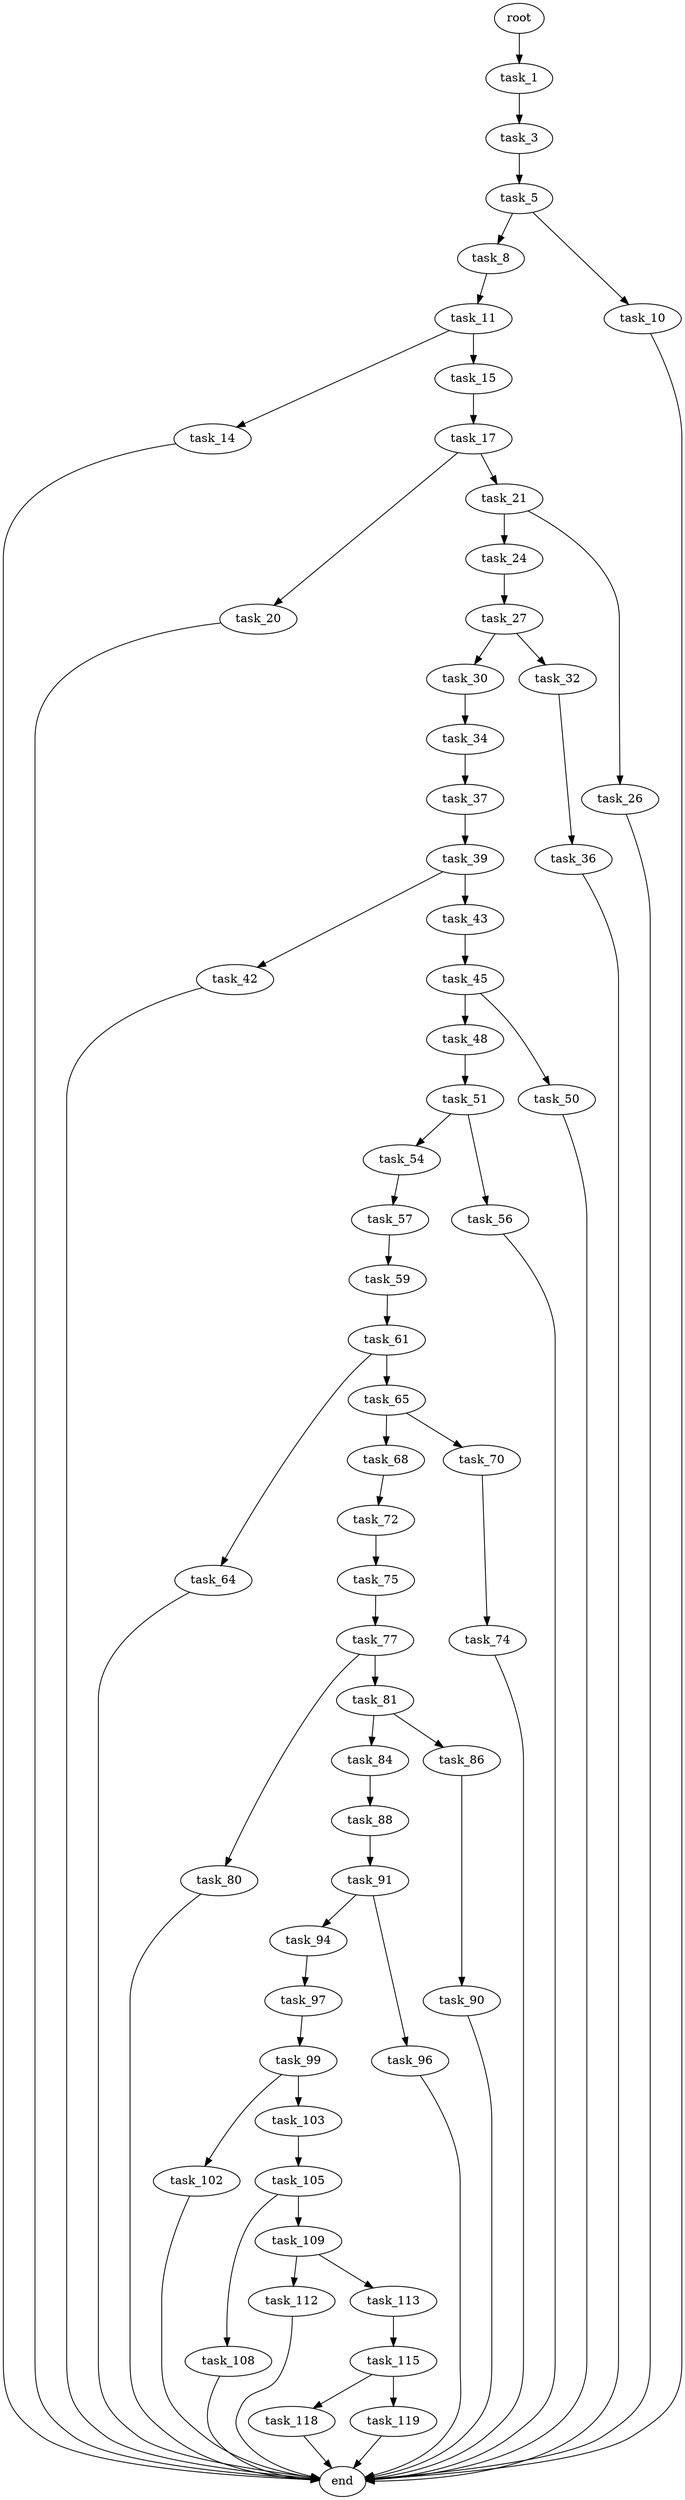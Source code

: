 digraph G {
  root [size="0.000000"];
  task_1 [size="231928233984.000000"];
  task_3 [size="56586265022.000000"];
  task_5 [size="65169159072.000000"];
  task_8 [size="13882665456.000000"];
  task_10 [size="28991029248.000000"];
  task_11 [size="263209344346.000000"];
  end [size="0.000000"];
  task_14 [size="1214398526.000000"];
  task_15 [size="134217728000.000000"];
  task_17 [size="309869241390.000000"];
  task_20 [size="28991029248.000000"];
  task_21 [size="134217728000.000000"];
  task_24 [size="8727378391.000000"];
  task_26 [size="30480127559.000000"];
  task_27 [size="996030570955.000000"];
  task_30 [size="186683186717.000000"];
  task_32 [size="549755813888.000000"];
  task_34 [size="549755813888.000000"];
  task_36 [size="39031355330.000000"];
  task_37 [size="30055771344.000000"];
  task_39 [size="32361132066.000000"];
  task_42 [size="549755813888.000000"];
  task_43 [size="33065097108.000000"];
  task_45 [size="777335477420.000000"];
  task_48 [size="31880529482.000000"];
  task_50 [size="12721874666.000000"];
  task_51 [size="505431076072.000000"];
  task_54 [size="368293445632.000000"];
  task_56 [size="66786952284.000000"];
  task_57 [size="240882365106.000000"];
  task_59 [size="1845870562.000000"];
  task_61 [size="64078251148.000000"];
  task_64 [size="496567070426.000000"];
  task_65 [size="135089248668.000000"];
  task_68 [size="3703224660.000000"];
  task_70 [size="782757789696.000000"];
  task_72 [size="231928233984.000000"];
  task_74 [size="1042089923.000000"];
  task_75 [size="42067942173.000000"];
  task_77 [size="549755813888.000000"];
  task_80 [size="16130231409.000000"];
  task_81 [size="28991029248.000000"];
  task_84 [size="28991029248.000000"];
  task_86 [size="4762629358.000000"];
  task_88 [size="134217728000.000000"];
  task_90 [size="32877296512.000000"];
  task_91 [size="231928233984.000000"];
  task_94 [size="448814779303.000000"];
  task_96 [size="2203371982.000000"];
  task_97 [size="693304251444.000000"];
  task_99 [size="8589934592.000000"];
  task_102 [size="2081212807.000000"];
  task_103 [size="447989332457.000000"];
  task_105 [size="1073741824000.000000"];
  task_108 [size="30897968025.000000"];
  task_109 [size="368293445632.000000"];
  task_112 [size="374123968973.000000"];
  task_113 [size="955183957603.000000"];
  task_115 [size="695950523.000000"];
  task_118 [size="68719476736.000000"];
  task_119 [size="12340363888.000000"];

  root -> task_1 [size="1.000000"];
  task_1 -> task_3 [size="301989888.000000"];
  task_3 -> task_5 [size="75497472.000000"];
  task_5 -> task_8 [size="134217728.000000"];
  task_5 -> task_10 [size="134217728.000000"];
  task_8 -> task_11 [size="33554432.000000"];
  task_10 -> end [size="1.000000"];
  task_11 -> task_14 [size="838860800.000000"];
  task_11 -> task_15 [size="838860800.000000"];
  task_14 -> end [size="1.000000"];
  task_15 -> task_17 [size="209715200.000000"];
  task_17 -> task_20 [size="411041792.000000"];
  task_17 -> task_21 [size="411041792.000000"];
  task_20 -> end [size="1.000000"];
  task_21 -> task_24 [size="209715200.000000"];
  task_21 -> task_26 [size="209715200.000000"];
  task_24 -> task_27 [size="838860800.000000"];
  task_26 -> end [size="1.000000"];
  task_27 -> task_30 [size="838860800.000000"];
  task_27 -> task_32 [size="838860800.000000"];
  task_30 -> task_34 [size="679477248.000000"];
  task_32 -> task_36 [size="536870912.000000"];
  task_34 -> task_37 [size="536870912.000000"];
  task_36 -> end [size="1.000000"];
  task_37 -> task_39 [size="536870912.000000"];
  task_39 -> task_42 [size="536870912.000000"];
  task_39 -> task_43 [size="536870912.000000"];
  task_42 -> end [size="1.000000"];
  task_43 -> task_45 [size="679477248.000000"];
  task_45 -> task_48 [size="838860800.000000"];
  task_45 -> task_50 [size="838860800.000000"];
  task_48 -> task_51 [size="536870912.000000"];
  task_50 -> end [size="1.000000"];
  task_51 -> task_54 [size="536870912.000000"];
  task_51 -> task_56 [size="536870912.000000"];
  task_54 -> task_57 [size="411041792.000000"];
  task_56 -> end [size="1.000000"];
  task_57 -> task_59 [size="411041792.000000"];
  task_59 -> task_61 [size="134217728.000000"];
  task_61 -> task_64 [size="209715200.000000"];
  task_61 -> task_65 [size="209715200.000000"];
  task_64 -> end [size="1.000000"];
  task_65 -> task_68 [size="134217728.000000"];
  task_65 -> task_70 [size="134217728.000000"];
  task_68 -> task_72 [size="411041792.000000"];
  task_70 -> task_74 [size="679477248.000000"];
  task_72 -> task_75 [size="301989888.000000"];
  task_74 -> end [size="1.000000"];
  task_75 -> task_77 [size="679477248.000000"];
  task_77 -> task_80 [size="536870912.000000"];
  task_77 -> task_81 [size="536870912.000000"];
  task_80 -> end [size="1.000000"];
  task_81 -> task_84 [size="75497472.000000"];
  task_81 -> task_86 [size="75497472.000000"];
  task_84 -> task_88 [size="75497472.000000"];
  task_86 -> task_90 [size="536870912.000000"];
  task_88 -> task_91 [size="209715200.000000"];
  task_90 -> end [size="1.000000"];
  task_91 -> task_94 [size="301989888.000000"];
  task_91 -> task_96 [size="301989888.000000"];
  task_94 -> task_97 [size="411041792.000000"];
  task_96 -> end [size="1.000000"];
  task_97 -> task_99 [size="679477248.000000"];
  task_99 -> task_102 [size="33554432.000000"];
  task_99 -> task_103 [size="33554432.000000"];
  task_102 -> end [size="1.000000"];
  task_103 -> task_105 [size="838860800.000000"];
  task_105 -> task_108 [size="838860800.000000"];
  task_105 -> task_109 [size="838860800.000000"];
  task_108 -> end [size="1.000000"];
  task_109 -> task_112 [size="411041792.000000"];
  task_109 -> task_113 [size="411041792.000000"];
  task_112 -> end [size="1.000000"];
  task_113 -> task_115 [size="838860800.000000"];
  task_115 -> task_118 [size="75497472.000000"];
  task_115 -> task_119 [size="75497472.000000"];
  task_118 -> end [size="1.000000"];
  task_119 -> end [size="1.000000"];
}
